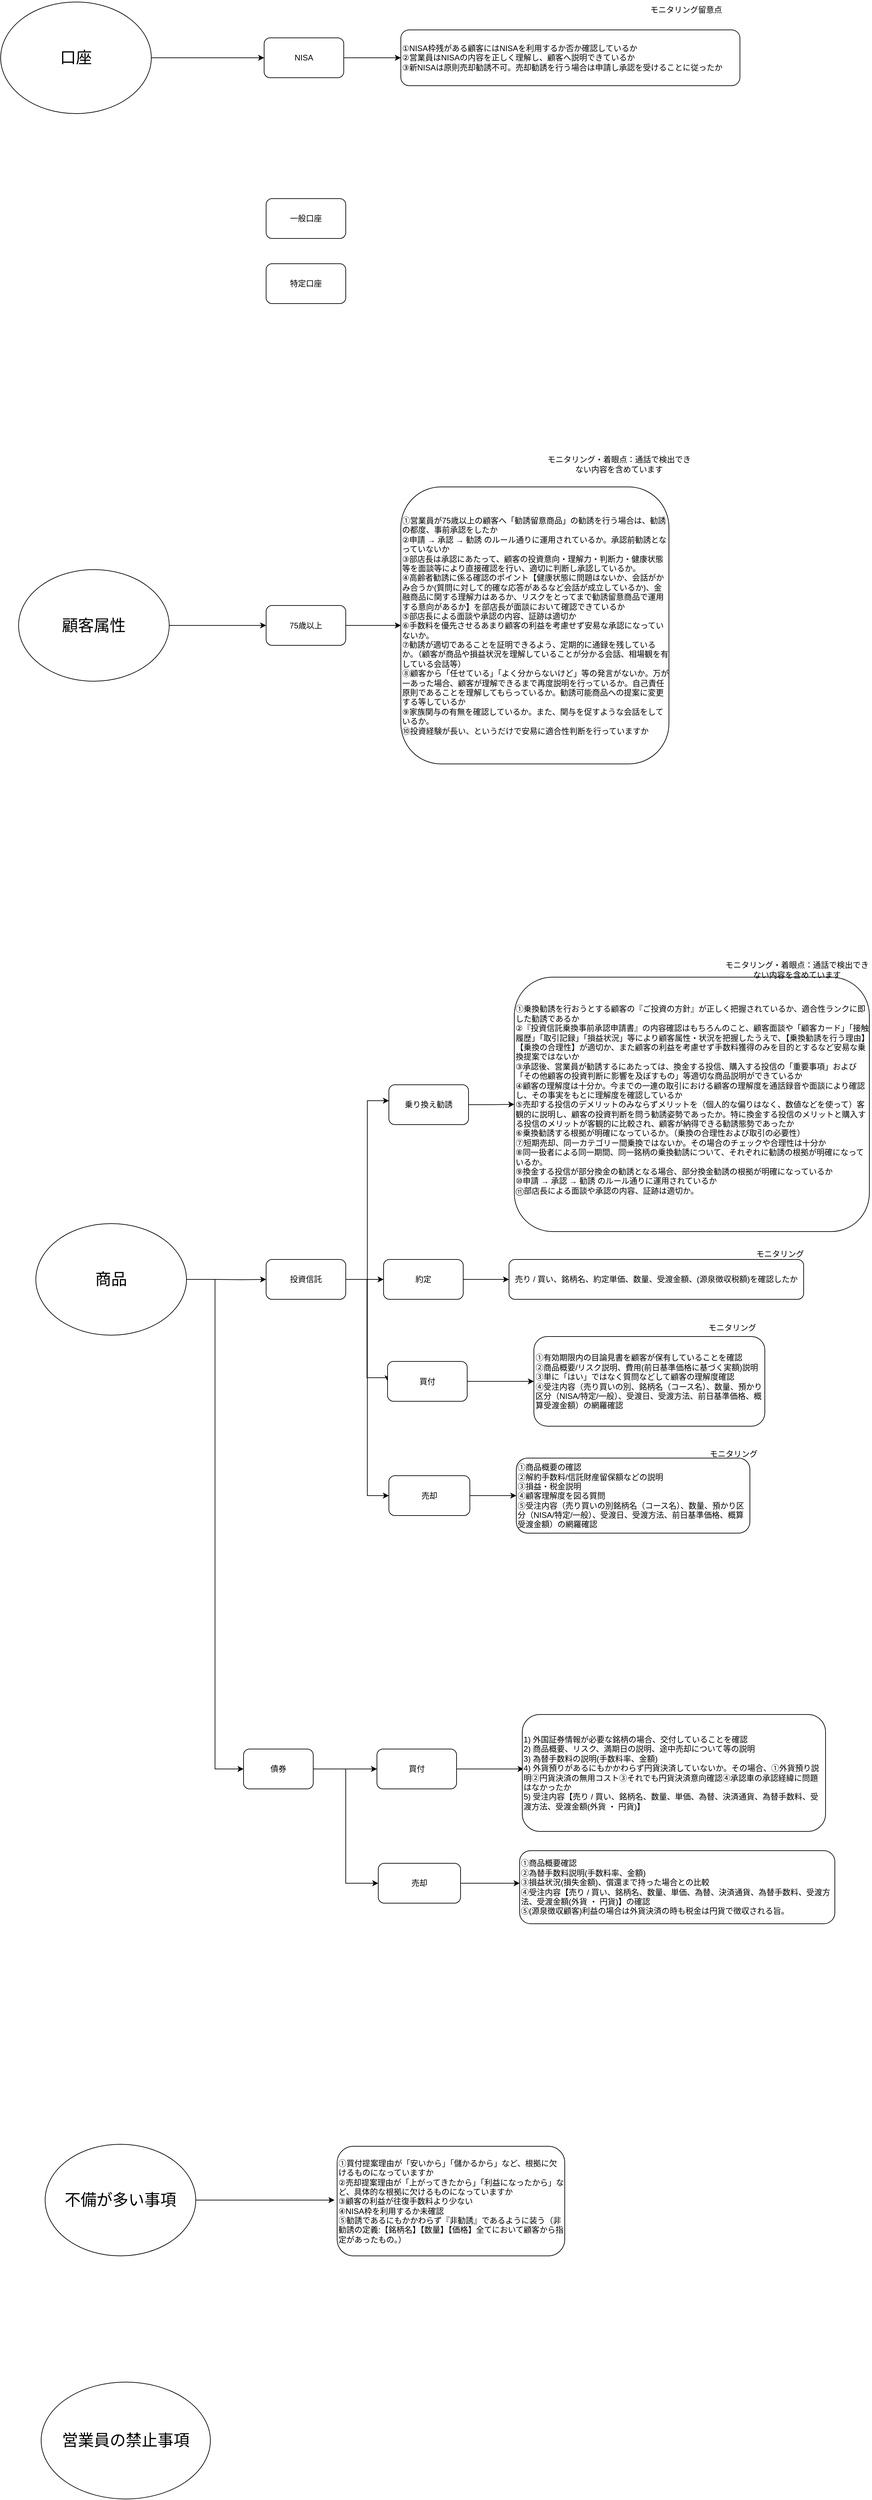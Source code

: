 <mxfile border="50" scale="3" compressed="false" locked="false" version="28.2.7">
  <diagram name="Blank" id="YmL12bMKpDGza6XwsDPr">
    <mxGraphModel dx="1737" dy="2741" grid="0" gridSize="10" guides="1" tooltips="1" connect="1" arrows="1" fold="1" page="0" pageScale="1" pageWidth="827" pageHeight="1169" background="none" math="1" shadow="0">
      <root>
        <mxCell id="X5NqExCQtvZxIxQ7pmgY-0" />
        <mxCell id="1" parent="X5NqExCQtvZxIxQ7pmgY-0" />
        <mxCell id="eBsOsrl3Z8P0XOdV9Z9q-3" value="" style="edgeStyle=orthogonalEdgeStyle;rounded=0;orthogonalLoop=1;jettySize=auto;html=1;" edge="1" parent="1" target="eBsOsrl3Z8P0XOdV9Z9q-2">
          <mxGeometry relative="1" as="geometry">
            <mxPoint x="305" y="217" as="sourcePoint" />
          </mxGeometry>
        </mxCell>
        <mxCell id="eBsOsrl3Z8P0XOdV9Z9q-5" value="" style="edgeStyle=orthogonalEdgeStyle;rounded=0;orthogonalLoop=1;jettySize=auto;html=1;" edge="1" parent="1" source="eBsOsrl3Z8P0XOdV9Z9q-2" target="eBsOsrl3Z8P0XOdV9Z9q-4">
          <mxGeometry relative="1" as="geometry" />
        </mxCell>
        <mxCell id="eBsOsrl3Z8P0XOdV9Z9q-12" style="edgeStyle=orthogonalEdgeStyle;rounded=0;orthogonalLoop=1;jettySize=auto;html=1;exitX=1;exitY=0.5;exitDx=0;exitDy=0;entryX=0;entryY=0.5;entryDx=0;entryDy=0;" edge="1" parent="1" source="eBsOsrl3Z8P0XOdV9Z9q-2" target="eBsOsrl3Z8P0XOdV9Z9q-6">
          <mxGeometry relative="1" as="geometry">
            <Array as="points">
              <mxPoint x="534" y="217" />
              <mxPoint x="534" y="365" />
              <mxPoint x="565" y="365" />
            </Array>
          </mxGeometry>
        </mxCell>
        <mxCell id="eBsOsrl3Z8P0XOdV9Z9q-14" style="edgeStyle=orthogonalEdgeStyle;rounded=0;orthogonalLoop=1;jettySize=auto;html=1;entryX=0;entryY=0.5;entryDx=0;entryDy=0;" edge="1" parent="1" source="eBsOsrl3Z8P0XOdV9Z9q-2" target="eBsOsrl3Z8P0XOdV9Z9q-13">
          <mxGeometry relative="1" as="geometry" />
        </mxCell>
        <mxCell id="eBsOsrl3Z8P0XOdV9Z9q-2" value="投資信託" style="rounded=1;whiteSpace=wrap;html=1;" vertex="1" parent="1">
          <mxGeometry x="382" y="187" width="120" height="60" as="geometry" />
        </mxCell>
        <mxCell id="eBsOsrl3Z8P0XOdV9Z9q-9" value="" style="edgeStyle=orthogonalEdgeStyle;rounded=0;orthogonalLoop=1;jettySize=auto;html=1;" edge="1" parent="1" source="eBsOsrl3Z8P0XOdV9Z9q-4" target="eBsOsrl3Z8P0XOdV9Z9q-8">
          <mxGeometry relative="1" as="geometry" />
        </mxCell>
        <mxCell id="eBsOsrl3Z8P0XOdV9Z9q-4" value="約定" style="rounded=1;whiteSpace=wrap;html=1;" vertex="1" parent="1">
          <mxGeometry x="559" y="187" width="120" height="60" as="geometry" />
        </mxCell>
        <mxCell id="eBsOsrl3Z8P0XOdV9Z9q-11" style="edgeStyle=orthogonalEdgeStyle;rounded=0;orthogonalLoop=1;jettySize=auto;html=1;entryX=0;entryY=0.5;entryDx=0;entryDy=0;" edge="1" parent="1" source="eBsOsrl3Z8P0XOdV9Z9q-6" target="eBsOsrl3Z8P0XOdV9Z9q-10">
          <mxGeometry relative="1" as="geometry" />
        </mxCell>
        <mxCell id="eBsOsrl3Z8P0XOdV9Z9q-6" value="買付" style="rounded=1;whiteSpace=wrap;html=1;" vertex="1" parent="1">
          <mxGeometry x="565" y="340.5" width="120" height="60" as="geometry" />
        </mxCell>
        <mxCell id="eBsOsrl3Z8P0XOdV9Z9q-8" value="売り / 買い、銘柄名、約定単価、数量、受渡金額、(源泉徴収税額)を確認したか" style="rounded=1;whiteSpace=wrap;html=1;" vertex="1" parent="1">
          <mxGeometry x="748" y="187" width="444" height="60" as="geometry" />
        </mxCell>
        <mxCell id="eBsOsrl3Z8P0XOdV9Z9q-10" value="①有効期限内の目論見書を顧客が保有していることを確認&lt;div&gt;②商品概要/リスク説明、費用(前日基準価格に基づく実額)説明&lt;/div&gt;&lt;div&gt;&lt;span style=&quot;background-color: transparent; color: light-dark(rgb(0, 0, 0), rgb(255, 255, 255));&quot;&gt;③単に「はい」ではなく質問などして顧客の理解度確認&lt;/span&gt;&lt;/div&gt;&lt;div&gt;④受注内容（売り買いの別、銘柄名（コース名）、数量、預かり区分（NISA/特定/一般）、受渡日、受渡方法、前日基準価格、概算受渡金額）の網羅確認&lt;/div&gt;" style="rounded=1;whiteSpace=wrap;html=1;align=left;" vertex="1" parent="1">
          <mxGeometry x="785.5" y="303" width="348" height="135" as="geometry" />
        </mxCell>
        <mxCell id="eBsOsrl3Z8P0XOdV9Z9q-16" value="" style="edgeStyle=orthogonalEdgeStyle;rounded=0;orthogonalLoop=1;jettySize=auto;html=1;" edge="1" parent="1" source="eBsOsrl3Z8P0XOdV9Z9q-13" target="eBsOsrl3Z8P0XOdV9Z9q-15">
          <mxGeometry relative="1" as="geometry" />
        </mxCell>
        <mxCell id="eBsOsrl3Z8P0XOdV9Z9q-13" value="売却" style="rounded=1;whiteSpace=wrap;html=1;" vertex="1" parent="1">
          <mxGeometry x="567" y="512.5" width="122" height="60" as="geometry" />
        </mxCell>
        <mxCell id="eBsOsrl3Z8P0XOdV9Z9q-15" value="①商品概要の確認&lt;br&gt;②解約手数料/信託財産留保額などの説明&lt;br&gt;③損益・税金説明&lt;div&gt;④顧客理解度を図る質問&lt;div&gt;⑤受注内容（売り買いの別&lt;span style=&quot;background-color: transparent; color: light-dark(rgb(0, 0, 0), rgb(255, 255, 255));&quot;&gt;銘柄名（コース名）、数量、預かり区分（NISA/特定/一般）、受渡日、受渡方法、前日基準価格、概算受渡金額）の網羅確認&lt;/span&gt;&lt;/div&gt;&lt;/div&gt;" style="rounded=1;whiteSpace=wrap;html=1;align=left;" vertex="1" parent="1">
          <mxGeometry x="759" y="486" width="352" height="113" as="geometry" />
        </mxCell>
        <mxCell id="eBsOsrl3Z8P0XOdV9Z9q-21" value="" style="edgeStyle=orthogonalEdgeStyle;rounded=0;orthogonalLoop=1;jettySize=auto;html=1;" edge="1" parent="1" source="eBsOsrl3Z8P0XOdV9Z9q-17" target="eBsOsrl3Z8P0XOdV9Z9q-18">
          <mxGeometry relative="1" as="geometry" />
        </mxCell>
        <mxCell id="eBsOsrl3Z8P0XOdV9Z9q-25" style="edgeStyle=orthogonalEdgeStyle;rounded=0;orthogonalLoop=1;jettySize=auto;html=1;entryX=0;entryY=0.5;entryDx=0;entryDy=0;" edge="1" parent="1" source="eBsOsrl3Z8P0XOdV9Z9q-17" target="eBsOsrl3Z8P0XOdV9Z9q-19">
          <mxGeometry relative="1" as="geometry" />
        </mxCell>
        <mxCell id="eBsOsrl3Z8P0XOdV9Z9q-17" value="債券" style="rounded=1;whiteSpace=wrap;html=1;" vertex="1" parent="1">
          <mxGeometry x="348" y="924" width="105" height="60" as="geometry" />
        </mxCell>
        <mxCell id="eBsOsrl3Z8P0XOdV9Z9q-22" style="edgeStyle=orthogonalEdgeStyle;rounded=0;orthogonalLoop=1;jettySize=auto;html=1;entryX=0;entryY=0.5;entryDx=0;entryDy=0;" edge="1" parent="1" source="eBsOsrl3Z8P0XOdV9Z9q-18">
          <mxGeometry relative="1" as="geometry">
            <mxPoint x="770" y="954" as="targetPoint" />
          </mxGeometry>
        </mxCell>
        <mxCell id="eBsOsrl3Z8P0XOdV9Z9q-18" value="買付" style="rounded=1;whiteSpace=wrap;html=1;" vertex="1" parent="1">
          <mxGeometry x="549" y="924" width="120" height="60" as="geometry" />
        </mxCell>
        <mxCell id="eBsOsrl3Z8P0XOdV9Z9q-24" value="" style="edgeStyle=orthogonalEdgeStyle;rounded=0;orthogonalLoop=1;jettySize=auto;html=1;" edge="1" parent="1" source="eBsOsrl3Z8P0XOdV9Z9q-19">
          <mxGeometry relative="1" as="geometry">
            <mxPoint x="764" y="1126" as="targetPoint" />
          </mxGeometry>
        </mxCell>
        <mxCell id="eBsOsrl3Z8P0XOdV9Z9q-19" value="売却" style="rounded=1;whiteSpace=wrap;html=1;" vertex="1" parent="1">
          <mxGeometry x="551" y="1096" width="124" height="60" as="geometry" />
        </mxCell>
        <mxCell id="eBsOsrl3Z8P0XOdV9Z9q-20" value="1) 外国証券情報が必要な銘柄の場合、交付していることを確認&lt;div&gt;2) 商品概要、リスク、満期日の説明、途中売却について等の説明&lt;/div&gt;&lt;div&gt;3) 為替手数料の説明(手数料率、金額)&lt;/div&gt;&lt;div&gt;4) 外貨預りがあるにもかかわらず円貨決済していないか。その場合、①外貨預り説明②円貨決済の無用コスト③それでも円貨決済意向確認④承認車の承認経緯に問題はなかったか&lt;/div&gt;&lt;div&gt;5) 受注内容【売り / 買い、銘柄名、数量、単価、為替、決済通貨、為替手数料、受渡方法、受渡金額(外貨 ・ 円貨)】&lt;/div&gt;" style="rounded=1;whiteSpace=wrap;html=1;align=left;" vertex="1" parent="1">
          <mxGeometry x="768" y="872" width="457" height="176" as="geometry" />
        </mxCell>
        <mxCell id="eBsOsrl3Z8P0XOdV9Z9q-23" value="①商品概要確認&lt;div&gt;②為替手数料説明(手数料率、金額)&lt;/div&gt;&lt;div&gt;③損益状況(損失金額)、償還まで持った場合との比較&lt;/div&gt;&lt;div&gt;④受注内容【売り / 買い、銘柄名、数量、単価、為替、決済通貨、為替手数料、受渡方法、受渡金額(外貨 ・ 円貨)】の確認&lt;/div&gt;&lt;div&gt;⑤(源泉徴収顧客)利益の場合は外貨決済の時も税金は円貨で徴収される旨。&lt;/div&gt;" style="rounded=1;whiteSpace=wrap;html=1;align=left;" vertex="1" parent="1">
          <mxGeometry x="764" y="1077" width="475" height="110" as="geometry" />
        </mxCell>
        <mxCell id="eBsOsrl3Z8P0XOdV9Z9q-26" value="モニタリング" style="text;html=1;whiteSpace=wrap;strokeColor=none;fillColor=none;align=center;verticalAlign=middle;rounded=0;" vertex="1" parent="1">
          <mxGeometry x="1107" y="164" width="99" height="30" as="geometry" />
        </mxCell>
        <mxCell id="eBsOsrl3Z8P0XOdV9Z9q-27" value="モニタリング" style="text;html=1;whiteSpace=wrap;strokeColor=none;fillColor=none;align=center;verticalAlign=middle;rounded=0;" vertex="1" parent="1">
          <mxGeometry x="1034.5" y="275" width="99" height="30" as="geometry" />
        </mxCell>
        <mxCell id="eBsOsrl3Z8P0XOdV9Z9q-28" value="モニタリング" style="text;html=1;whiteSpace=wrap;strokeColor=none;fillColor=none;align=center;verticalAlign=middle;rounded=0;" vertex="1" parent="1">
          <mxGeometry x="1037" y="465" width="99" height="30" as="geometry" />
        </mxCell>
        <mxCell id="eBsOsrl3Z8P0XOdV9Z9q-36" value="" style="edgeStyle=orthogonalEdgeStyle;rounded=0;orthogonalLoop=1;jettySize=auto;html=1;" edge="1" parent="1" source="eBsOsrl3Z8P0XOdV9Z9q-29" target="eBsOsrl3Z8P0XOdV9Z9q-34">
          <mxGeometry relative="1" as="geometry" />
        </mxCell>
        <mxCell id="eBsOsrl3Z8P0XOdV9Z9q-29" value="乗り換え勧誘" style="rounded=1;whiteSpace=wrap;html=1;" vertex="1" parent="1">
          <mxGeometry x="567" y="-76" width="120" height="60" as="geometry" />
        </mxCell>
        <mxCell id="eBsOsrl3Z8P0XOdV9Z9q-34" value="①乗換勧誘を行おうとする顧客の『ご投資の方針』が正しく把握されているか、適合性ランクに即した勧誘であるか&lt;br&gt;②『投資信託乗換事前承認申請書』の内容確認はもちろんのこと、顧客面談や「顧客カード」「接触履歴」「取引記録」「損益状況」等により顧客属性・状況を把握したうえで、【乗換勧誘を行う理由】【乗換の合理性】が適切か、また顧客の利益を考慮せず手数料獲得のみを目的とするなど安易な乗換提案ではないか&lt;br&gt;③承認後、営業員が勧誘するにあたっては、換金する投信、購入する投信の「重要事項」および「その他顧客の投資判断に影響を及ぼすもの」等適切な商品説明ができているか&lt;br&gt;④顧客の理解度は十分か。今までの一連の取引における顧客の理解度を通話録音や面談により確認し、その事実をもとに理解度を確認しているか&lt;br&gt;⑤売却する投信のデメリットのみならずメリットを（個人的な偏りはなく、数値などを使って）客観的に説明し、顧客の投資判断を問う勧誘姿勢であったか。特に換金する投信のメリットと購入する投信のメリットが客観的に比較され、顧客が納得できる勧誘態勢であったか&lt;br&gt;⑥乗換勧誘する根拠が明確になっているか。（乗換の合理性および取引の必要性）&lt;br&gt;⑦短期売却、同一カテゴリー間乗換ではないか。その場合のチェックや合理性は十分か&lt;br&gt;⑧同一扱者による同一期間、同一銘柄の乗換勧誘について、それぞれに勧誘の根拠が明確になっているか。&lt;br&gt;⑨換金する投信が部分換金の勧誘となる場合、部分換金勧誘の根拠が明確になっているか&lt;br&gt;⑩申請 → 承認 → 勧誘 のルール通りに運用されているか&lt;br&gt;⑪部店長による面談や承認の内容、証跡は適切か。&lt;div&gt;&lt;br/&gt;&lt;/div&gt;" style="rounded=1;whiteSpace=wrap;html=1;align=left;" vertex="1" parent="1">
          <mxGeometry x="756" y="-238" width="535" height="383" as="geometry" />
        </mxCell>
        <mxCell id="eBsOsrl3Z8P0XOdV9Z9q-37" style="edgeStyle=orthogonalEdgeStyle;rounded=0;orthogonalLoop=1;jettySize=auto;html=1;entryX=0;entryY=0.4;entryDx=0;entryDy=0;entryPerimeter=0;" edge="1" parent="1" source="eBsOsrl3Z8P0XOdV9Z9q-2" target="eBsOsrl3Z8P0XOdV9Z9q-29">
          <mxGeometry relative="1" as="geometry" />
        </mxCell>
        <mxCell id="eBsOsrl3Z8P0XOdV9Z9q-38" value="モニタリング・着眼点：通話で検出できない内容を含めています" style="text;html=1;whiteSpace=wrap;strokeColor=none;fillColor=none;align=center;verticalAlign=middle;rounded=0;" vertex="1" parent="1">
          <mxGeometry x="1070" y="-264" width="224" height="30" as="geometry" />
        </mxCell>
        <mxCell id="eBsOsrl3Z8P0XOdV9Z9q-41" style="edgeStyle=orthogonalEdgeStyle;rounded=0;orthogonalLoop=1;jettySize=auto;html=1;entryX=0;entryY=0.5;entryDx=0;entryDy=0;" edge="1" parent="1" source="eBsOsrl3Z8P0XOdV9Z9q-40" target="eBsOsrl3Z8P0XOdV9Z9q-17">
          <mxGeometry relative="1" as="geometry">
            <mxPoint x="345" y="626.889" as="targetPoint" />
          </mxGeometry>
        </mxCell>
        <mxCell id="eBsOsrl3Z8P0XOdV9Z9q-40" value="&lt;font style=&quot;font-size: 24px;&quot;&gt;商品&lt;/font&gt;" style="ellipse;whiteSpace=wrap;html=1;" vertex="1" parent="1">
          <mxGeometry x="35" y="133" width="227" height="168" as="geometry" />
        </mxCell>
        <mxCell id="eBsOsrl3Z8P0XOdV9Z9q-44" style="edgeStyle=orthogonalEdgeStyle;rounded=0;orthogonalLoop=1;jettySize=auto;html=1;entryX=0;entryY=0.5;entryDx=0;entryDy=0;" edge="1" parent="1" source="eBsOsrl3Z8P0XOdV9Z9q-42" target="eBsOsrl3Z8P0XOdV9Z9q-43">
          <mxGeometry relative="1" as="geometry" />
        </mxCell>
        <mxCell id="eBsOsrl3Z8P0XOdV9Z9q-42" value="&lt;font style=&quot;font-size: 24px;&quot;&gt;顧客属性&lt;/font&gt;" style="ellipse;whiteSpace=wrap;html=1;" vertex="1" parent="1">
          <mxGeometry x="9" y="-851.5" width="227" height="168" as="geometry" />
        </mxCell>
        <mxCell id="eBsOsrl3Z8P0XOdV9Z9q-47" value="" style="edgeStyle=orthogonalEdgeStyle;rounded=0;orthogonalLoop=1;jettySize=auto;html=1;" edge="1" parent="1" source="eBsOsrl3Z8P0XOdV9Z9q-43" target="eBsOsrl3Z8P0XOdV9Z9q-45">
          <mxGeometry relative="1" as="geometry" />
        </mxCell>
        <mxCell id="eBsOsrl3Z8P0XOdV9Z9q-43" value="75歳以上" style="rounded=1;whiteSpace=wrap;html=1;" vertex="1" parent="1">
          <mxGeometry x="382" y="-797.5" width="120" height="60" as="geometry" />
        </mxCell>
        <mxCell id="eBsOsrl3Z8P0XOdV9Z9q-45" value="①営業員が75歳以上の顧客へ「勧誘留意商品」の勧誘を行う場合は、勧誘の都度、事前承認をしたか&lt;br&gt;②申請 → 承認 → 勧誘 のルール通りに運用されているか。承認前勧誘となっていないか&lt;br&gt;③部店長は承認にあたって、顧客の投資意向・理解力・判断力・健康状態等を面談等により直接確認を行い、適切に判断し承認しているか。&lt;br&gt;④高齢者勧誘に係る確認のポイント【健康状態に問題はないか、会話がかみ合うか(質問に対して的確な応答があるなど会話が成立しているか)、金融商品に関する理解力はあるか、リスクをとってまで勧誘留意商品で運用する意向があるか】を部店長が面談において確認できているか&lt;br&gt;⑤部店長による面談や承認の内容、証跡は適切か&lt;br&gt;⑥手数料を優先させるあまり顧客の利益を考慮せず安易な承認になっていないか。&lt;br&gt;⑦勧誘が適切であることを証明できるよう、定期的に通録を残しているか。（顧客が商品や損益状況を理解していることが分かる会話、相場観を有している会話等）&lt;br&gt;⑧顧客から「任せている」「よく分からないけど」等の発言がないか。万が一あった場合、顧客が理解できるまで再度説明を行っているか。自己責任原則であることを理解してもらっているか。勧誘可能商品への提案に変更する等しているか&lt;br&gt;⑨家族関与の有無を確認しているか。また、関与を促すような会話をしているか。&lt;div&gt;⑩投資経験が長い、というだけで安易に適合性判断を行っていますか&lt;/div&gt;" style="rounded=1;whiteSpace=wrap;html=1;align=left;" vertex="1" parent="1">
          <mxGeometry x="585" y="-976" width="404" height="417" as="geometry" />
        </mxCell>
        <mxCell id="eBsOsrl3Z8P0XOdV9Z9q-46" value="モニタリング・着眼点：通話で検出できない内容を含めています" style="text;html=1;whiteSpace=wrap;strokeColor=none;fillColor=none;align=center;verticalAlign=middle;rounded=0;" vertex="1" parent="1">
          <mxGeometry x="804.5" y="-1025" width="217.5" height="30" as="geometry" />
        </mxCell>
        <mxCell id="eBsOsrl3Z8P0XOdV9Z9q-56" style="edgeStyle=orthogonalEdgeStyle;rounded=0;orthogonalLoop=1;jettySize=auto;html=1;entryX=0;entryY=0.5;entryDx=0;entryDy=0;" edge="1" parent="1" source="eBsOsrl3Z8P0XOdV9Z9q-48" target="eBsOsrl3Z8P0XOdV9Z9q-49">
          <mxGeometry relative="1" as="geometry" />
        </mxCell>
        <mxCell id="eBsOsrl3Z8P0XOdV9Z9q-48" value="&lt;span style=&quot;font-size: 24px;&quot;&gt;口座&lt;/span&gt;" style="ellipse;whiteSpace=wrap;html=1;" vertex="1" parent="1">
          <mxGeometry x="-18" y="-1706" width="227" height="168" as="geometry" />
        </mxCell>
        <mxCell id="eBsOsrl3Z8P0XOdV9Z9q-55" value="" style="edgeStyle=orthogonalEdgeStyle;rounded=0;orthogonalLoop=1;jettySize=auto;html=1;" edge="1" parent="1" source="eBsOsrl3Z8P0XOdV9Z9q-49" target="eBsOsrl3Z8P0XOdV9Z9q-54">
          <mxGeometry relative="1" as="geometry" />
        </mxCell>
        <mxCell id="eBsOsrl3Z8P0XOdV9Z9q-49" value="NISA" style="rounded=1;whiteSpace=wrap;html=1;" vertex="1" parent="1">
          <mxGeometry x="379" y="-1652" width="120" height="60" as="geometry" />
        </mxCell>
        <mxCell id="eBsOsrl3Z8P0XOdV9Z9q-50" value="一般口座" style="rounded=1;whiteSpace=wrap;html=1;" vertex="1" parent="1">
          <mxGeometry x="382" y="-1410" width="120" height="60" as="geometry" />
        </mxCell>
        <mxCell id="eBsOsrl3Z8P0XOdV9Z9q-54" value="①NISA枠残がある顧客にはNISAを利用するか否か確認しているか&lt;br&gt;②営業員はNISAの内容を正しく理解し、顧客へ説明できているか&lt;br&gt;③新NISAは原則売却勧誘不可。売却勧誘を行う場合は申請し承認を受けることに従ったか" style="rounded=1;whiteSpace=wrap;html=1;align=left;" vertex="1" parent="1">
          <mxGeometry x="585" y="-1664" width="511" height="84" as="geometry" />
        </mxCell>
        <mxCell id="eBsOsrl3Z8P0XOdV9Z9q-57" value="特定口座" style="rounded=1;whiteSpace=wrap;html=1;" vertex="1" parent="1">
          <mxGeometry x="382" y="-1312" width="120" height="60" as="geometry" />
        </mxCell>
        <mxCell id="eBsOsrl3Z8P0XOdV9Z9q-60" value="モニタリング留意点" style="text;html=1;whiteSpace=wrap;strokeColor=none;fillColor=none;align=center;verticalAlign=middle;rounded=0;" vertex="1" parent="1">
          <mxGeometry x="960" y="-1709" width="110" height="30" as="geometry" />
        </mxCell>
        <mxCell id="eBsOsrl3Z8P0XOdV9Z9q-65" style="edgeStyle=orthogonalEdgeStyle;rounded=0;orthogonalLoop=1;jettySize=auto;html=1;" edge="1" parent="1" source="eBsOsrl3Z8P0XOdV9Z9q-63">
          <mxGeometry relative="1" as="geometry">
            <mxPoint x="485" y="1603" as="targetPoint" />
          </mxGeometry>
        </mxCell>
        <mxCell id="eBsOsrl3Z8P0XOdV9Z9q-63" value="&lt;font style=&quot;font-size: 24px;&quot;&gt;不備が多い事項&lt;/font&gt;" style="ellipse;whiteSpace=wrap;html=1;" vertex="1" parent="1">
          <mxGeometry x="49" y="1519" width="227" height="168" as="geometry" />
        </mxCell>
        <mxCell id="eBsOsrl3Z8P0XOdV9Z9q-64" value="①買付提案理由が「安いから」「儲かるから」など、根拠に欠けるものになっていますか&lt;br&gt;②売却提案理由が「上がってきたから」「利益になったから」など、具体的な根拠に欠けるものになっていますか&lt;br&gt;③顧客の利益が往復手数料より少ない&lt;br&gt;④NISA枠を利用するか未確認&lt;br&gt;⑤勧誘であるにもかかわらず『非勧誘』であるように装う（非勧誘の定義:【銘柄名】【数量】【価格】全てにおいて顧客から指定があったもの。）" style="rounded=1;whiteSpace=wrap;html=1;align=left;" vertex="1" parent="1">
          <mxGeometry x="489" y="1522" width="343" height="165" as="geometry" />
        </mxCell>
        <mxCell id="eBsOsrl3Z8P0XOdV9Z9q-66" value="&lt;font style=&quot;font-size: 24px;&quot;&gt;営業員の禁止事項&lt;/font&gt;" style="ellipse;whiteSpace=wrap;html=1;" vertex="1" parent="1">
          <mxGeometry x="43" y="1877" width="255" height="176" as="geometry" />
        </mxCell>
      </root>
    </mxGraphModel>
  </diagram>
</mxfile>

